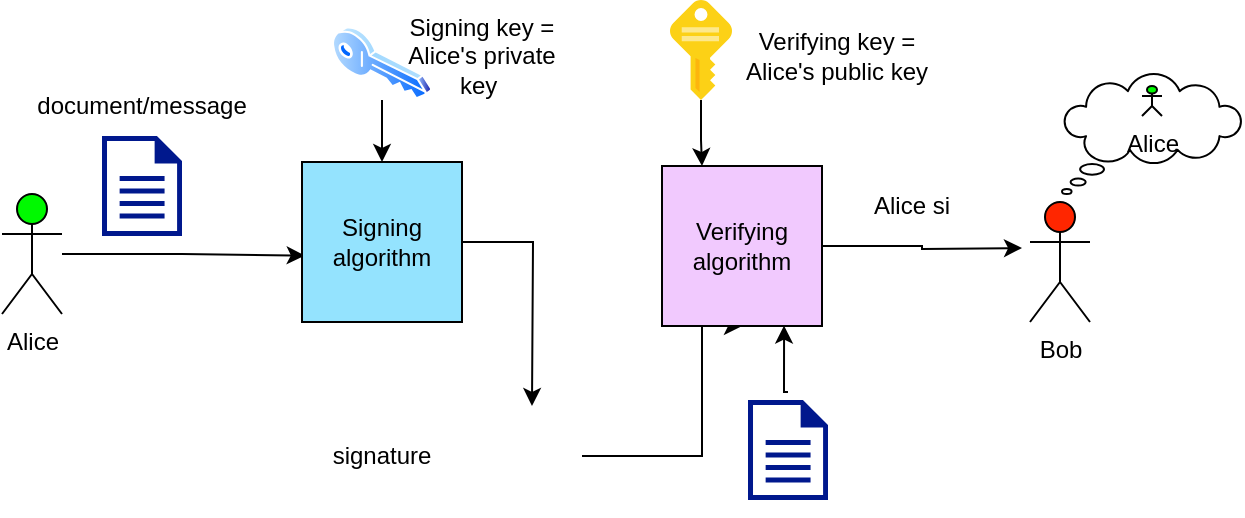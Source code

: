 <mxfile version="21.1.4" type="github">
  <diagram name="Page-1" id="sksG6t6bVZXev0yr0DiC">
    <mxGraphModel dx="662" dy="456" grid="1" gridSize="10" guides="1" tooltips="1" connect="1" arrows="1" fold="1" page="1" pageScale="1" pageWidth="827" pageHeight="1169" math="0" shadow="0">
      <root>
        <mxCell id="0" />
        <mxCell id="1" parent="0" />
        <mxCell id="ZEYZ70mh66beEiMZWsyL-1" value="Bob" style="shape=umlActor;verticalLabelPosition=bottom;verticalAlign=top;html=1;outlineConnect=0;fillColor=#ff2600;" vertex="1" parent="1">
          <mxGeometry x="654" y="258" width="30" height="60" as="geometry" />
        </mxCell>
        <mxCell id="ZEYZ70mh66beEiMZWsyL-2" value="" style="sketch=0;aspect=fixed;pointerEvents=1;shadow=0;dashed=0;html=1;strokeColor=none;labelPosition=center;verticalLabelPosition=bottom;verticalAlign=top;align=center;fillColor=#00188D;shape=mxgraph.mscae.enterprise.document" vertex="1" parent="1">
          <mxGeometry x="190" y="225" width="40" height="50" as="geometry" />
        </mxCell>
        <mxCell id="ZEYZ70mh66beEiMZWsyL-3" style="edgeStyle=orthogonalEdgeStyle;rounded=0;orthogonalLoop=1;jettySize=auto;html=1;entryX=0.5;entryY=1;entryDx=0;entryDy=0;" edge="1" parent="1" target="ZEYZ70mh66beEiMZWsyL-15">
          <mxGeometry relative="1" as="geometry">
            <mxPoint x="430" y="385.0" as="sourcePoint" />
            <Array as="points">
              <mxPoint x="490" y="385" />
              <mxPoint x="490" y="320" />
            </Array>
          </mxGeometry>
        </mxCell>
        <mxCell id="ZEYZ70mh66beEiMZWsyL-5" style="edgeStyle=orthogonalEdgeStyle;rounded=0;orthogonalLoop=1;jettySize=auto;html=1;entryX=0.5;entryY=0;entryDx=0;entryDy=0;" edge="1" parent="1" source="ZEYZ70mh66beEiMZWsyL-6" target="ZEYZ70mh66beEiMZWsyL-10">
          <mxGeometry relative="1" as="geometry" />
        </mxCell>
        <mxCell id="ZEYZ70mh66beEiMZWsyL-6" value="" style="image;aspect=fixed;perimeter=ellipsePerimeter;html=1;align=center;shadow=0;dashed=0;spacingTop=3;image=img/lib/active_directory/key.svg;" vertex="1" parent="1">
          <mxGeometry x="305" y="170" width="50" height="37" as="geometry" />
        </mxCell>
        <mxCell id="ZEYZ70mh66beEiMZWsyL-7" style="edgeStyle=orthogonalEdgeStyle;rounded=0;orthogonalLoop=1;jettySize=auto;html=1;entryX=0.017;entryY=0.585;entryDx=0;entryDy=0;entryPerimeter=0;" edge="1" parent="1" source="ZEYZ70mh66beEiMZWsyL-8" target="ZEYZ70mh66beEiMZWsyL-10">
          <mxGeometry relative="1" as="geometry" />
        </mxCell>
        <mxCell id="ZEYZ70mh66beEiMZWsyL-8" value="Alice&lt;br&gt;" style="shape=umlActor;verticalLabelPosition=bottom;verticalAlign=top;html=1;outlineConnect=0;fillColor=#00f900;" vertex="1" parent="1">
          <mxGeometry x="140" y="254" width="30" height="60" as="geometry" />
        </mxCell>
        <mxCell id="ZEYZ70mh66beEiMZWsyL-9" style="edgeStyle=orthogonalEdgeStyle;rounded=0;orthogonalLoop=1;jettySize=auto;html=1;entryX=0.5;entryY=0;entryDx=0;entryDy=0;" edge="1" parent="1" source="ZEYZ70mh66beEiMZWsyL-10">
          <mxGeometry relative="1" as="geometry">
            <mxPoint x="405" y="360" as="targetPoint" />
          </mxGeometry>
        </mxCell>
        <mxCell id="ZEYZ70mh66beEiMZWsyL-10" value="Signing algorithm" style="whiteSpace=wrap;html=1;aspect=fixed;fillColor=#94e3fe;" vertex="1" parent="1">
          <mxGeometry x="290" y="238" width="80" height="80" as="geometry" />
        </mxCell>
        <mxCell id="ZEYZ70mh66beEiMZWsyL-11" value="Signing key = Alice&#39;s private key&amp;nbsp;" style="text;html=1;strokeColor=none;fillColor=none;align=center;verticalAlign=middle;whiteSpace=wrap;rounded=0;" vertex="1" parent="1">
          <mxGeometry x="340" y="170" width="80" height="30" as="geometry" />
        </mxCell>
        <mxCell id="ZEYZ70mh66beEiMZWsyL-12" value="document/message&lt;br&gt;" style="text;html=1;strokeColor=none;fillColor=none;align=center;verticalAlign=middle;whiteSpace=wrap;rounded=0;" vertex="1" parent="1">
          <mxGeometry x="180" y="195" width="60" height="30" as="geometry" />
        </mxCell>
        <mxCell id="ZEYZ70mh66beEiMZWsyL-13" value="signature&lt;br&gt;" style="text;html=1;strokeColor=none;fillColor=none;align=center;verticalAlign=middle;whiteSpace=wrap;rounded=0;" vertex="1" parent="1">
          <mxGeometry x="300" y="370" width="60" height="30" as="geometry" />
        </mxCell>
        <mxCell id="ZEYZ70mh66beEiMZWsyL-14" style="edgeStyle=orthogonalEdgeStyle;rounded=0;orthogonalLoop=1;jettySize=auto;html=1;exitX=1;exitY=0.5;exitDx=0;exitDy=0;" edge="1" parent="1" source="ZEYZ70mh66beEiMZWsyL-15">
          <mxGeometry relative="1" as="geometry">
            <mxPoint x="650" y="281" as="targetPoint" />
          </mxGeometry>
        </mxCell>
        <mxCell id="ZEYZ70mh66beEiMZWsyL-15" value="Verifying algorithm" style="whiteSpace=wrap;html=1;aspect=fixed;fillColor=#f1c9fe;" vertex="1" parent="1">
          <mxGeometry x="470" y="240" width="80" height="80" as="geometry" />
        </mxCell>
        <mxCell id="ZEYZ70mh66beEiMZWsyL-16" value="Verifying key = Alice&#39;s public key" style="text;html=1;strokeColor=none;fillColor=none;align=center;verticalAlign=middle;whiteSpace=wrap;rounded=0;" vertex="1" parent="1">
          <mxGeometry x="505" y="170" width="105" height="30" as="geometry" />
        </mxCell>
        <mxCell id="ZEYZ70mh66beEiMZWsyL-17" style="edgeStyle=orthogonalEdgeStyle;rounded=0;orthogonalLoop=1;jettySize=auto;html=1;entryX=0.25;entryY=0;entryDx=0;entryDy=0;" edge="1" parent="1" source="ZEYZ70mh66beEiMZWsyL-18" target="ZEYZ70mh66beEiMZWsyL-15">
          <mxGeometry relative="1" as="geometry" />
        </mxCell>
        <mxCell id="ZEYZ70mh66beEiMZWsyL-18" value="" style="image;sketch=0;aspect=fixed;html=1;points=[];align=center;fontSize=12;image=img/lib/mscae/Key.svg;" vertex="1" parent="1">
          <mxGeometry x="474" y="157" width="31" height="50" as="geometry" />
        </mxCell>
        <mxCell id="ZEYZ70mh66beEiMZWsyL-20" value="Alice si" style="text;html=1;strokeColor=none;fillColor=none;align=center;verticalAlign=middle;whiteSpace=wrap;rounded=0;" vertex="1" parent="1">
          <mxGeometry x="565" y="245" width="60" height="30" as="geometry" />
        </mxCell>
        <mxCell id="ZEYZ70mh66beEiMZWsyL-22" value="" style="shape=image;html=1;verticalAlign=top;verticalLabelPosition=bottom;labelBackgroundColor=#ffffff;imageAspect=0;aspect=fixed;image=https://cdn3.iconfinder.com/data/icons/ballicons-reloaded-free/512/icon-57-128.png" vertex="1" parent="1">
          <mxGeometry x="370" y="355" width="60" height="60" as="geometry" />
        </mxCell>
        <mxCell id="ZEYZ70mh66beEiMZWsyL-25" style="edgeStyle=orthogonalEdgeStyle;rounded=0;orthogonalLoop=1;jettySize=auto;html=1;exitX=0.5;exitY=0;exitDx=0;exitDy=0;exitPerimeter=0;entryX=0.913;entryY=1.06;entryDx=0;entryDy=0;entryPerimeter=0;" edge="1" parent="1">
          <mxGeometry relative="1" as="geometry">
            <mxPoint x="533" y="353" as="sourcePoint" />
            <mxPoint x="531.04" y="319.8" as="targetPoint" />
          </mxGeometry>
        </mxCell>
        <mxCell id="ZEYZ70mh66beEiMZWsyL-23" value="" style="sketch=0;aspect=fixed;pointerEvents=1;shadow=0;dashed=0;html=1;strokeColor=none;labelPosition=center;verticalLabelPosition=bottom;verticalAlign=top;align=center;fillColor=#00188D;shape=mxgraph.mscae.enterprise.document" vertex="1" parent="1">
          <mxGeometry x="513" y="357" width="40" height="50" as="geometry" />
        </mxCell>
        <mxCell id="ZEYZ70mh66beEiMZWsyL-26" value="" style="whiteSpace=wrap;html=1;shape=mxgraph.basic.cloud_callout" vertex="1" parent="1">
          <mxGeometry x="670" y="194" width="90" height="60" as="geometry" />
        </mxCell>
        <mxCell id="ZEYZ70mh66beEiMZWsyL-27" value="Alice&lt;br&gt;" style="shape=umlActor;verticalLabelPosition=bottom;verticalAlign=top;html=1;outlineConnect=0;fillColor=#00f900;" vertex="1" parent="1">
          <mxGeometry x="710" y="200" width="10" height="15" as="geometry" />
        </mxCell>
      </root>
    </mxGraphModel>
  </diagram>
</mxfile>
